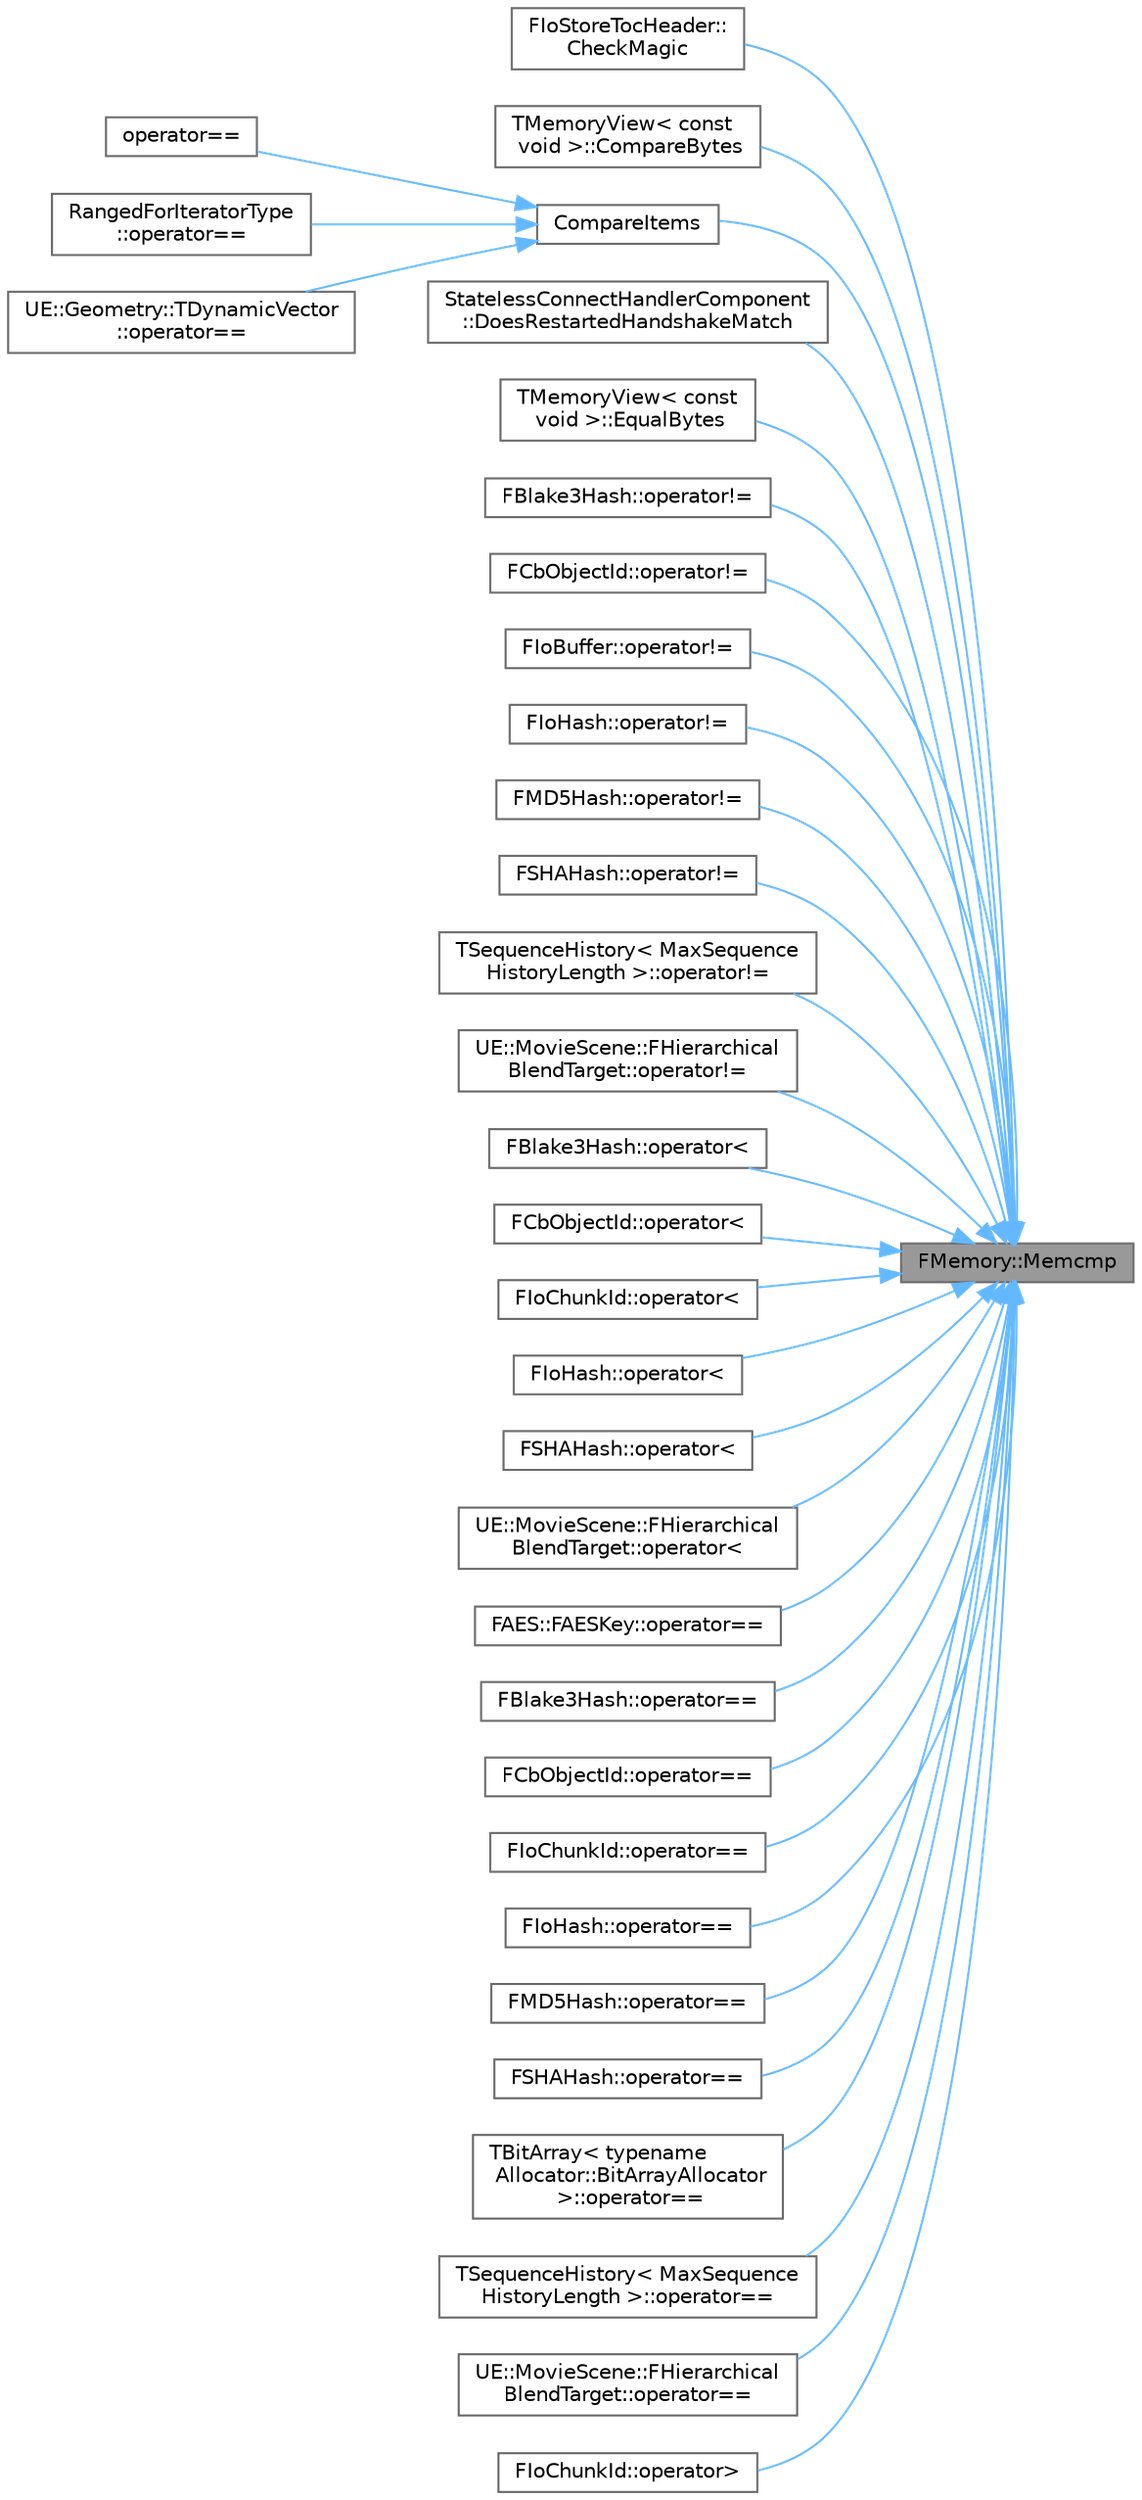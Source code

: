 digraph "FMemory::Memcmp"
{
 // INTERACTIVE_SVG=YES
 // LATEX_PDF_SIZE
  bgcolor="transparent";
  edge [fontname=Helvetica,fontsize=10,labelfontname=Helvetica,labelfontsize=10];
  node [fontname=Helvetica,fontsize=10,shape=box,height=0.2,width=0.4];
  rankdir="RL";
  Node1 [id="Node000001",label="FMemory::Memcmp",height=0.2,width=0.4,color="gray40", fillcolor="grey60", style="filled", fontcolor="black",tooltip=" "];
  Node1 -> Node2 [id="edge1_Node000001_Node000002",dir="back",color="steelblue1",style="solid",tooltip=" "];
  Node2 [id="Node000002",label="FIoStoreTocHeader::\lCheckMagic",height=0.2,width=0.4,color="grey40", fillcolor="white", style="filled",URL="$da/da6/structFIoStoreTocHeader.html#a58d8ed0c99b40a9500738405ba8c6e5b",tooltip=" "];
  Node1 -> Node3 [id="edge2_Node000001_Node000003",dir="back",color="steelblue1",style="solid",tooltip=" "];
  Node3 [id="Node000003",label="TMemoryView\< const\l void \>::CompareBytes",height=0.2,width=0.4,color="grey40", fillcolor="white", style="filled",URL="$d9/dc5/classTMemoryView.html#a2e8bae6f79956353b4fd2ff9da5ac325",tooltip=" "];
  Node1 -> Node4 [id="edge3_Node000001_Node000004",dir="back",color="steelblue1",style="solid",tooltip=" "];
  Node4 [id="Node000004",label="CompareItems",height=0.2,width=0.4,color="grey40", fillcolor="white", style="filled",URL="$db/dea/MemoryOps_8h.html#ae7379b18482312d22b46e5890bd521cd",tooltip=" "];
  Node4 -> Node5 [id="edge4_Node000004_Node000005",dir="back",color="steelblue1",style="solid",tooltip=" "];
  Node5 [id="Node000005",label="operator==",height=0.2,width=0.4,color="grey40", fillcolor="white", style="filled",URL="$d7/df4/ArrayView_8h.html#ae706ef49a5316b276d264f1f79c86147",tooltip="Equality operator."];
  Node4 -> Node6 [id="edge5_Node000004_Node000006",dir="back",color="steelblue1",style="solid",tooltip=" "];
  Node6 [id="Node000006",label="RangedForIteratorType\l::operator==",height=0.2,width=0.4,color="grey40", fillcolor="white", style="filled",URL="$d4/d52/classTArray.html#a84cbfe241afa29f613e89c3725ff7684",tooltip=" "];
  Node4 -> Node7 [id="edge6_Node000004_Node000007",dir="back",color="steelblue1",style="solid",tooltip=" "];
  Node7 [id="Node000007",label="UE::Geometry::TDynamicVector\l::operator==",height=0.2,width=0.4,color="grey40", fillcolor="white", style="filled",URL="$d0/deb/classUE_1_1Geometry_1_1TDynamicVector.html#a9391b7c9a22dd865222741f824cf26c9",tooltip=" "];
  Node1 -> Node8 [id="edge7_Node000001_Node000008",dir="back",color="steelblue1",style="solid",tooltip=" "];
  Node8 [id="Node000008",label="StatelessConnectHandlerComponent\l::DoesRestartedHandshakeMatch",height=0.2,width=0.4,color="grey40", fillcolor="white", style="filled",URL="$d6/db3/classStatelessConnectHandlerComponent.html#aa34aa06ffad09f7b74e093987523ab93",tooltip="When a restarted handshake is completed, this is used to match it up with the existing NetConnection."];
  Node1 -> Node9 [id="edge8_Node000001_Node000009",dir="back",color="steelblue1",style="solid",tooltip=" "];
  Node9 [id="Node000009",label="TMemoryView\< const\l void \>::EqualBytes",height=0.2,width=0.4,color="grey40", fillcolor="white", style="filled",URL="$d9/dc5/classTMemoryView.html#a4347223914d1cc46274931719c6bc888",tooltip=" "];
  Node1 -> Node10 [id="edge9_Node000001_Node000010",dir="back",color="steelblue1",style="solid",tooltip=" "];
  Node10 [id="Node000010",label="FBlake3Hash::operator!=",height=0.2,width=0.4,color="grey40", fillcolor="white", style="filled",URL="$d6/d14/structFBlake3Hash.html#a61397ce22216554b2aa914290bff02f8",tooltip=" "];
  Node1 -> Node11 [id="edge10_Node000001_Node000011",dir="back",color="steelblue1",style="solid",tooltip=" "];
  Node11 [id="Node000011",label="FCbObjectId::operator!=",height=0.2,width=0.4,color="grey40", fillcolor="white", style="filled",URL="$db/dea/classFCbObjectId.html#a59d3677dd48cf6ebf974393fdb32bc53",tooltip=" "];
  Node1 -> Node12 [id="edge11_Node000001_Node000012",dir="back",color="steelblue1",style="solid",tooltip=" "];
  Node12 [id="Node000012",label="FIoBuffer::operator!=",height=0.2,width=0.4,color="grey40", fillcolor="white", style="filled",URL="$d2/dd8/classFIoBuffer.html#a6d2396e18151a07a3e0da02d97967fcc",tooltip=" "];
  Node1 -> Node13 [id="edge12_Node000001_Node000013",dir="back",color="steelblue1",style="solid",tooltip=" "];
  Node13 [id="Node000013",label="FIoHash::operator!=",height=0.2,width=0.4,color="grey40", fillcolor="white", style="filled",URL="$d9/dfe/structFIoHash.html#ac6e347b75962adffef1fad4b1398c419",tooltip=" "];
  Node1 -> Node14 [id="edge13_Node000001_Node000014",dir="back",color="steelblue1",style="solid",tooltip=" "];
  Node14 [id="Node000014",label="FMD5Hash::operator!=",height=0.2,width=0.4,color="grey40", fillcolor="white", style="filled",URL="$d9/d41/structFMD5Hash.html#a801a8af5f209969c580c42d318d5e334",tooltip="Compare one hash with another."];
  Node1 -> Node15 [id="edge14_Node000001_Node000015",dir="back",color="steelblue1",style="solid",tooltip=" "];
  Node15 [id="Node000015",label="FSHAHash::operator!=",height=0.2,width=0.4,color="grey40", fillcolor="white", style="filled",URL="$df/d38/classFSHAHash.html#a9ecdf0605fc8973b16cdb28e86395b17",tooltip=" "];
  Node1 -> Node16 [id="edge15_Node000001_Node000016",dir="back",color="steelblue1",style="solid",tooltip=" "];
  Node16 [id="Node000016",label="TSequenceHistory\< MaxSequence\lHistoryLength \>::operator!=",height=0.2,width=0.4,color="grey40", fillcolor="white", style="filled",URL="$d1/d42/classTSequenceHistory.html#a32e6804b4897c439c048e5ca075c5c6a",tooltip=" "];
  Node1 -> Node17 [id="edge16_Node000001_Node000017",dir="back",color="steelblue1",style="solid",tooltip=" "];
  Node17 [id="Node000017",label="UE::MovieScene::FHierarchical\lBlendTarget::operator!=",height=0.2,width=0.4,color="grey40", fillcolor="white", style="filled",URL="$df/df6/structUE_1_1MovieScene_1_1FHierarchicalBlendTarget.html#a73dcf49cf4d6da7159d47b77b11f1c26",tooltip=" "];
  Node1 -> Node18 [id="edge17_Node000001_Node000018",dir="back",color="steelblue1",style="solid",tooltip=" "];
  Node18 [id="Node000018",label="FBlake3Hash::operator\<",height=0.2,width=0.4,color="grey40", fillcolor="white", style="filled",URL="$d6/d14/structFBlake3Hash.html#afa4f3321f024c96bbd0dcbcd9147bb80",tooltip=" "];
  Node1 -> Node19 [id="edge18_Node000001_Node000019",dir="back",color="steelblue1",style="solid",tooltip=" "];
  Node19 [id="Node000019",label="FCbObjectId::operator\<",height=0.2,width=0.4,color="grey40", fillcolor="white", style="filled",URL="$db/dea/classFCbObjectId.html#a4cae75d0e81657f345631e048c6b093a",tooltip=" "];
  Node1 -> Node20 [id="edge19_Node000001_Node000020",dir="back",color="steelblue1",style="solid",tooltip=" "];
  Node20 [id="Node000020",label="FIoChunkId::operator\<",height=0.2,width=0.4,color="grey40", fillcolor="white", style="filled",URL="$d8/dda/classFIoChunkId.html#a590aed2828c3d2c14f81f48df681d0fa",tooltip=" "];
  Node1 -> Node21 [id="edge20_Node000001_Node000021",dir="back",color="steelblue1",style="solid",tooltip=" "];
  Node21 [id="Node000021",label="FIoHash::operator\<",height=0.2,width=0.4,color="grey40", fillcolor="white", style="filled",URL="$d9/dfe/structFIoHash.html#a6a3483affaf0d612d5ac8a196592385f",tooltip=" "];
  Node1 -> Node22 [id="edge21_Node000001_Node000022",dir="back",color="steelblue1",style="solid",tooltip=" "];
  Node22 [id="Node000022",label="FSHAHash::operator\<",height=0.2,width=0.4,color="grey40", fillcolor="white", style="filled",URL="$df/d38/classFSHAHash.html#a57b423d6cc20dd691a2ff8b990602182",tooltip=" "];
  Node1 -> Node23 [id="edge22_Node000001_Node000023",dir="back",color="steelblue1",style="solid",tooltip=" "];
  Node23 [id="Node000023",label="UE::MovieScene::FHierarchical\lBlendTarget::operator\<",height=0.2,width=0.4,color="grey40", fillcolor="white", style="filled",URL="$df/df6/structUE_1_1MovieScene_1_1FHierarchicalBlendTarget.html#a86e39a160582a0a70778955304307fcd",tooltip=" "];
  Node1 -> Node24 [id="edge23_Node000001_Node000024",dir="back",color="steelblue1",style="solid",tooltip=" "];
  Node24 [id="Node000024",label="FAES::FAESKey::operator==",height=0.2,width=0.4,color="grey40", fillcolor="white", style="filled",URL="$d5/db8/structFAES_1_1FAESKey.html#aa48e99421f9ac646315291b7f29027ff",tooltip=" "];
  Node1 -> Node25 [id="edge24_Node000001_Node000025",dir="back",color="steelblue1",style="solid",tooltip=" "];
  Node25 [id="Node000025",label="FBlake3Hash::operator==",height=0.2,width=0.4,color="grey40", fillcolor="white", style="filled",URL="$d6/d14/structFBlake3Hash.html#aff56c029de7637357d64c075d27cd6eb",tooltip=" "];
  Node1 -> Node26 [id="edge25_Node000001_Node000026",dir="back",color="steelblue1",style="solid",tooltip=" "];
  Node26 [id="Node000026",label="FCbObjectId::operator==",height=0.2,width=0.4,color="grey40", fillcolor="white", style="filled",URL="$db/dea/classFCbObjectId.html#aff619e27a8f5e8e9545bbece8a4fbb92",tooltip=" "];
  Node1 -> Node27 [id="edge26_Node000001_Node000027",dir="back",color="steelblue1",style="solid",tooltip=" "];
  Node27 [id="Node000027",label="FIoChunkId::operator==",height=0.2,width=0.4,color="grey40", fillcolor="white", style="filled",URL="$d8/dda/classFIoChunkId.html#a4faeb07ccb1db0e9c8f4b6ddf6ed9ce2",tooltip=" "];
  Node1 -> Node28 [id="edge27_Node000001_Node000028",dir="back",color="steelblue1",style="solid",tooltip=" "];
  Node28 [id="Node000028",label="FIoHash::operator==",height=0.2,width=0.4,color="grey40", fillcolor="white", style="filled",URL="$d9/dfe/structFIoHash.html#abc0a98f47afce45c7bd913757dd161c9",tooltip=" "];
  Node1 -> Node29 [id="edge28_Node000001_Node000029",dir="back",color="steelblue1",style="solid",tooltip=" "];
  Node29 [id="Node000029",label="FMD5Hash::operator==",height=0.2,width=0.4,color="grey40", fillcolor="white", style="filled",URL="$d9/d41/structFMD5Hash.html#a912a6c9a9f46039bc510de4e47e66e92",tooltip="Compare one hash with another."];
  Node1 -> Node30 [id="edge29_Node000001_Node000030",dir="back",color="steelblue1",style="solid",tooltip=" "];
  Node30 [id="Node000030",label="FSHAHash::operator==",height=0.2,width=0.4,color="grey40", fillcolor="white", style="filled",URL="$df/d38/classFSHAHash.html#a7e3bd734dddc7837f6df56e09251cfd9",tooltip=" "];
  Node1 -> Node31 [id="edge30_Node000001_Node000031",dir="back",color="steelblue1",style="solid",tooltip=" "];
  Node31 [id="Node000031",label="TBitArray\< typename\l Allocator::BitArrayAllocator\l \>::operator==",height=0.2,width=0.4,color="grey40", fillcolor="white", style="filled",URL="$d5/d67/classTBitArray.html#ab50ac3d36810d579f498b16e6f72516e",tooltip=" "];
  Node1 -> Node32 [id="edge31_Node000001_Node000032",dir="back",color="steelblue1",style="solid",tooltip=" "];
  Node32 [id="Node000032",label="TSequenceHistory\< MaxSequence\lHistoryLength \>::operator==",height=0.2,width=0.4,color="grey40", fillcolor="white", style="filled",URL="$d1/d42/classTSequenceHistory.html#a4982ac2600b16fd818e9be1f09e18048",tooltip=" "];
  Node1 -> Node33 [id="edge32_Node000001_Node000033",dir="back",color="steelblue1",style="solid",tooltip=" "];
  Node33 [id="Node000033",label="UE::MovieScene::FHierarchical\lBlendTarget::operator==",height=0.2,width=0.4,color="grey40", fillcolor="white", style="filled",URL="$df/df6/structUE_1_1MovieScene_1_1FHierarchicalBlendTarget.html#aace419147c26b4dc7ca7f321e64ed9b2",tooltip=" "];
  Node1 -> Node34 [id="edge33_Node000001_Node000034",dir="back",color="steelblue1",style="solid",tooltip=" "];
  Node34 [id="Node000034",label="FIoChunkId::operator\>",height=0.2,width=0.4,color="grey40", fillcolor="white", style="filled",URL="$d8/dda/classFIoChunkId.html#a6893e0244bccba3af247ec03454989cf",tooltip=" "];
}

